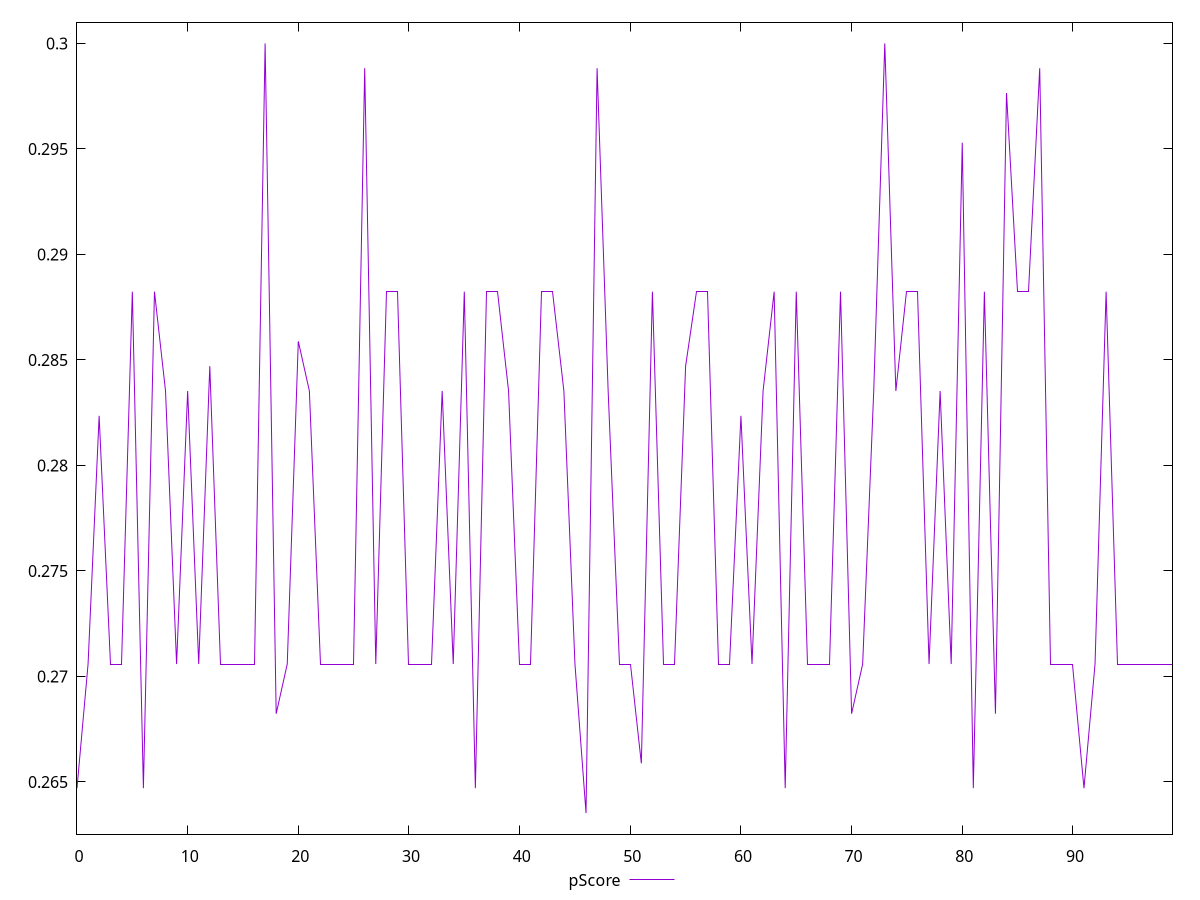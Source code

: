 reset

$pScore <<EOF
0 0.2647058823529412
1 0.27058823529411763
2 0.2823529411764706
3 0.27058823529411763
4 0.27058823529411763
5 0.28823529411764703
6 0.2647058823529412
7 0.28823529411764703
8 0.28352941176470586
9 0.27058823529411763
10 0.28352941176470586
11 0.27058823529411763
12 0.28470588235294114
13 0.27058823529411763
14 0.27058823529411763
15 0.27058823529411763
16 0.27058823529411763
17 0.3
18 0.268235294117647
19 0.27058823529411763
20 0.2858823529411765
21 0.28352941176470586
22 0.27058823529411763
23 0.27058823529411763
24 0.27058823529411763
25 0.27058823529411763
26 0.2988235294117647
27 0.27058823529411763
28 0.28823529411764703
29 0.28823529411764703
30 0.27058823529411763
31 0.27058823529411763
32 0.27058823529411763
33 0.28352941176470586
34 0.27058823529411763
35 0.28823529411764703
36 0.2647058823529412
37 0.28823529411764703
38 0.28823529411764703
39 0.28352941176470586
40 0.27058823529411763
41 0.27058823529411763
42 0.28823529411764703
43 0.28823529411764703
44 0.28352941176470586
45 0.27058823529411763
46 0.2635294117647059
47 0.2988235294117647
48 0.28352941176470586
49 0.27058823529411763
50 0.27058823529411763
51 0.26588235294117646
52 0.28823529411764703
53 0.27058823529411763
54 0.27058823529411763
55 0.28470588235294114
56 0.28823529411764703
57 0.28823529411764703
58 0.27058823529411763
59 0.27058823529411763
60 0.2823529411764706
61 0.27058823529411763
62 0.28352941176470586
63 0.28823529411764703
64 0.2647058823529412
65 0.28823529411764703
66 0.27058823529411763
67 0.27058823529411763
68 0.27058823529411763
69 0.28823529411764703
70 0.268235294117647
71 0.27058823529411763
72 0.28352941176470586
73 0.3
74 0.28352941176470586
75 0.28823529411764703
76 0.28823529411764703
77 0.27058823529411763
78 0.28352941176470586
79 0.27058823529411763
80 0.2952941176470588
81 0.2647058823529412
82 0.28823529411764703
83 0.268235294117647
84 0.2976470588235294
85 0.28823529411764703
86 0.28823529411764703
87 0.2988235294117647
88 0.27058823529411763
89 0.27058823529411763
90 0.27058823529411763
91 0.2647058823529412
92 0.27058823529411763
93 0.28823529411764703
94 0.27058823529411763
95 0.27058823529411763
96 0.27058823529411763
97 0.27058823529411763
98 0.27058823529411763
99 0.27058823529411763
EOF

set key outside below
set xrange [0:99]
set yrange [0.2625294117647059:0.301]
set trange [0.2625294117647059:0.301]
set terminal svg size 640, 500 enhanced background rgb 'white'
set output "report_00019_2021-02-10T18-14-37.922Z//uses-text-compression/samples/pages+cached+noadtech/pScore/values.svg"

plot $pScore title "pScore" with line

reset
